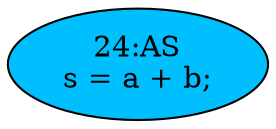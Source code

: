 strict digraph "" {
	node [label="\N"];
	"24:AS"	[ast="<pyverilog.vparser.ast.Assign object at 0x7fef21ad8190>",
		def_var="['s']",
		fillcolor=deepskyblue,
		label="24:AS
s = a + b;",
		statements="[]",
		style=filled,
		typ=Assign,
		use_var="['a', 'b']"];
}
